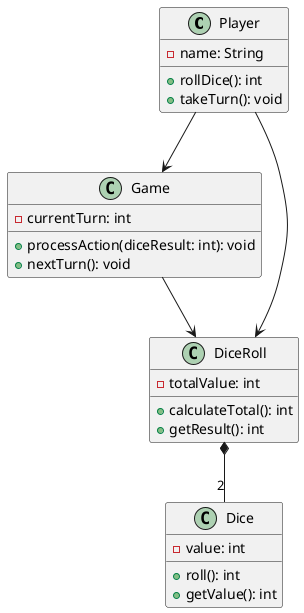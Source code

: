 @startuml
class Player {
    - name: String
    + rollDice(): int
    + takeTurn(): void
}

class Dice {
    - value: int
    + roll(): int
    + getValue(): int
}

class Game {
    - currentTurn: int
    + processAction(diceResult: int): void
    + nextTurn(): void
}

class DiceRoll {
    - totalValue: int
    + calculateTotal(): int
    + getResult(): int
}

Player --> Game
Player --> DiceRoll
DiceRoll *-- "2" Dice
Game --> DiceRoll
@enduml